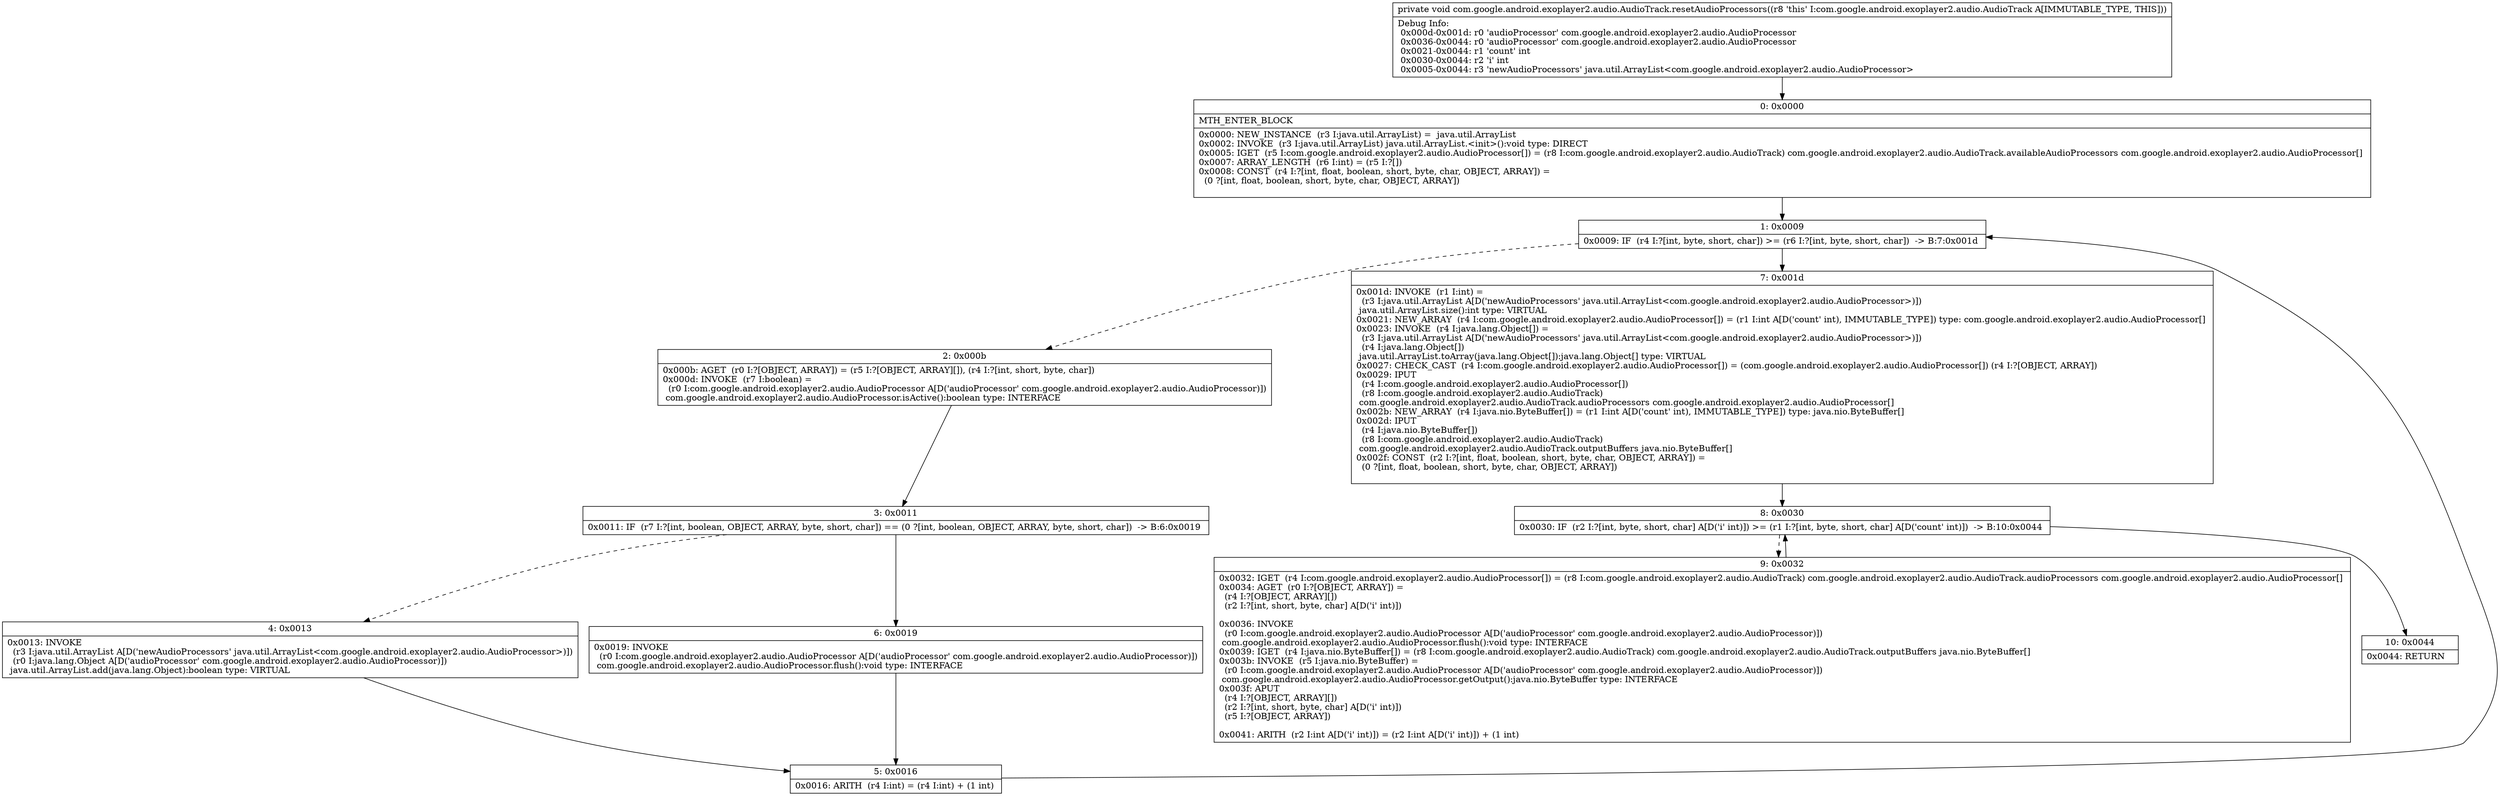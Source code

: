 digraph "CFG forcom.google.android.exoplayer2.audio.AudioTrack.resetAudioProcessors()V" {
Node_0 [shape=record,label="{0\:\ 0x0000|MTH_ENTER_BLOCK\l|0x0000: NEW_INSTANCE  (r3 I:java.util.ArrayList) =  java.util.ArrayList \l0x0002: INVOKE  (r3 I:java.util.ArrayList) java.util.ArrayList.\<init\>():void type: DIRECT \l0x0005: IGET  (r5 I:com.google.android.exoplayer2.audio.AudioProcessor[]) = (r8 I:com.google.android.exoplayer2.audio.AudioTrack) com.google.android.exoplayer2.audio.AudioTrack.availableAudioProcessors com.google.android.exoplayer2.audio.AudioProcessor[] \l0x0007: ARRAY_LENGTH  (r6 I:int) = (r5 I:?[]) \l0x0008: CONST  (r4 I:?[int, float, boolean, short, byte, char, OBJECT, ARRAY]) = \l  (0 ?[int, float, boolean, short, byte, char, OBJECT, ARRAY])\l \l}"];
Node_1 [shape=record,label="{1\:\ 0x0009|0x0009: IF  (r4 I:?[int, byte, short, char]) \>= (r6 I:?[int, byte, short, char])  \-\> B:7:0x001d \l}"];
Node_2 [shape=record,label="{2\:\ 0x000b|0x000b: AGET  (r0 I:?[OBJECT, ARRAY]) = (r5 I:?[OBJECT, ARRAY][]), (r4 I:?[int, short, byte, char]) \l0x000d: INVOKE  (r7 I:boolean) = \l  (r0 I:com.google.android.exoplayer2.audio.AudioProcessor A[D('audioProcessor' com.google.android.exoplayer2.audio.AudioProcessor)])\l com.google.android.exoplayer2.audio.AudioProcessor.isActive():boolean type: INTERFACE \l}"];
Node_3 [shape=record,label="{3\:\ 0x0011|0x0011: IF  (r7 I:?[int, boolean, OBJECT, ARRAY, byte, short, char]) == (0 ?[int, boolean, OBJECT, ARRAY, byte, short, char])  \-\> B:6:0x0019 \l}"];
Node_4 [shape=record,label="{4\:\ 0x0013|0x0013: INVOKE  \l  (r3 I:java.util.ArrayList A[D('newAudioProcessors' java.util.ArrayList\<com.google.android.exoplayer2.audio.AudioProcessor\>)])\l  (r0 I:java.lang.Object A[D('audioProcessor' com.google.android.exoplayer2.audio.AudioProcessor)])\l java.util.ArrayList.add(java.lang.Object):boolean type: VIRTUAL \l}"];
Node_5 [shape=record,label="{5\:\ 0x0016|0x0016: ARITH  (r4 I:int) = (r4 I:int) + (1 int) \l}"];
Node_6 [shape=record,label="{6\:\ 0x0019|0x0019: INVOKE  \l  (r0 I:com.google.android.exoplayer2.audio.AudioProcessor A[D('audioProcessor' com.google.android.exoplayer2.audio.AudioProcessor)])\l com.google.android.exoplayer2.audio.AudioProcessor.flush():void type: INTERFACE \l}"];
Node_7 [shape=record,label="{7\:\ 0x001d|0x001d: INVOKE  (r1 I:int) = \l  (r3 I:java.util.ArrayList A[D('newAudioProcessors' java.util.ArrayList\<com.google.android.exoplayer2.audio.AudioProcessor\>)])\l java.util.ArrayList.size():int type: VIRTUAL \l0x0021: NEW_ARRAY  (r4 I:com.google.android.exoplayer2.audio.AudioProcessor[]) = (r1 I:int A[D('count' int), IMMUTABLE_TYPE]) type: com.google.android.exoplayer2.audio.AudioProcessor[] \l0x0023: INVOKE  (r4 I:java.lang.Object[]) = \l  (r3 I:java.util.ArrayList A[D('newAudioProcessors' java.util.ArrayList\<com.google.android.exoplayer2.audio.AudioProcessor\>)])\l  (r4 I:java.lang.Object[])\l java.util.ArrayList.toArray(java.lang.Object[]):java.lang.Object[] type: VIRTUAL \l0x0027: CHECK_CAST  (r4 I:com.google.android.exoplayer2.audio.AudioProcessor[]) = (com.google.android.exoplayer2.audio.AudioProcessor[]) (r4 I:?[OBJECT, ARRAY]) \l0x0029: IPUT  \l  (r4 I:com.google.android.exoplayer2.audio.AudioProcessor[])\l  (r8 I:com.google.android.exoplayer2.audio.AudioTrack)\l com.google.android.exoplayer2.audio.AudioTrack.audioProcessors com.google.android.exoplayer2.audio.AudioProcessor[] \l0x002b: NEW_ARRAY  (r4 I:java.nio.ByteBuffer[]) = (r1 I:int A[D('count' int), IMMUTABLE_TYPE]) type: java.nio.ByteBuffer[] \l0x002d: IPUT  \l  (r4 I:java.nio.ByteBuffer[])\l  (r8 I:com.google.android.exoplayer2.audio.AudioTrack)\l com.google.android.exoplayer2.audio.AudioTrack.outputBuffers java.nio.ByteBuffer[] \l0x002f: CONST  (r2 I:?[int, float, boolean, short, byte, char, OBJECT, ARRAY]) = \l  (0 ?[int, float, boolean, short, byte, char, OBJECT, ARRAY])\l \l}"];
Node_8 [shape=record,label="{8\:\ 0x0030|0x0030: IF  (r2 I:?[int, byte, short, char] A[D('i' int)]) \>= (r1 I:?[int, byte, short, char] A[D('count' int)])  \-\> B:10:0x0044 \l}"];
Node_9 [shape=record,label="{9\:\ 0x0032|0x0032: IGET  (r4 I:com.google.android.exoplayer2.audio.AudioProcessor[]) = (r8 I:com.google.android.exoplayer2.audio.AudioTrack) com.google.android.exoplayer2.audio.AudioTrack.audioProcessors com.google.android.exoplayer2.audio.AudioProcessor[] \l0x0034: AGET  (r0 I:?[OBJECT, ARRAY]) = \l  (r4 I:?[OBJECT, ARRAY][])\l  (r2 I:?[int, short, byte, char] A[D('i' int)])\l \l0x0036: INVOKE  \l  (r0 I:com.google.android.exoplayer2.audio.AudioProcessor A[D('audioProcessor' com.google.android.exoplayer2.audio.AudioProcessor)])\l com.google.android.exoplayer2.audio.AudioProcessor.flush():void type: INTERFACE \l0x0039: IGET  (r4 I:java.nio.ByteBuffer[]) = (r8 I:com.google.android.exoplayer2.audio.AudioTrack) com.google.android.exoplayer2.audio.AudioTrack.outputBuffers java.nio.ByteBuffer[] \l0x003b: INVOKE  (r5 I:java.nio.ByteBuffer) = \l  (r0 I:com.google.android.exoplayer2.audio.AudioProcessor A[D('audioProcessor' com.google.android.exoplayer2.audio.AudioProcessor)])\l com.google.android.exoplayer2.audio.AudioProcessor.getOutput():java.nio.ByteBuffer type: INTERFACE \l0x003f: APUT  \l  (r4 I:?[OBJECT, ARRAY][])\l  (r2 I:?[int, short, byte, char] A[D('i' int)])\l  (r5 I:?[OBJECT, ARRAY])\l \l0x0041: ARITH  (r2 I:int A[D('i' int)]) = (r2 I:int A[D('i' int)]) + (1 int) \l}"];
Node_10 [shape=record,label="{10\:\ 0x0044|0x0044: RETURN   \l}"];
MethodNode[shape=record,label="{private void com.google.android.exoplayer2.audio.AudioTrack.resetAudioProcessors((r8 'this' I:com.google.android.exoplayer2.audio.AudioTrack A[IMMUTABLE_TYPE, THIS]))  | Debug Info:\l  0x000d\-0x001d: r0 'audioProcessor' com.google.android.exoplayer2.audio.AudioProcessor\l  0x0036\-0x0044: r0 'audioProcessor' com.google.android.exoplayer2.audio.AudioProcessor\l  0x0021\-0x0044: r1 'count' int\l  0x0030\-0x0044: r2 'i' int\l  0x0005\-0x0044: r3 'newAudioProcessors' java.util.ArrayList\<com.google.android.exoplayer2.audio.AudioProcessor\>\l}"];
MethodNode -> Node_0;
Node_0 -> Node_1;
Node_1 -> Node_2[style=dashed];
Node_1 -> Node_7;
Node_2 -> Node_3;
Node_3 -> Node_4[style=dashed];
Node_3 -> Node_6;
Node_4 -> Node_5;
Node_5 -> Node_1;
Node_6 -> Node_5;
Node_7 -> Node_8;
Node_8 -> Node_9[style=dashed];
Node_8 -> Node_10;
Node_9 -> Node_8;
}


